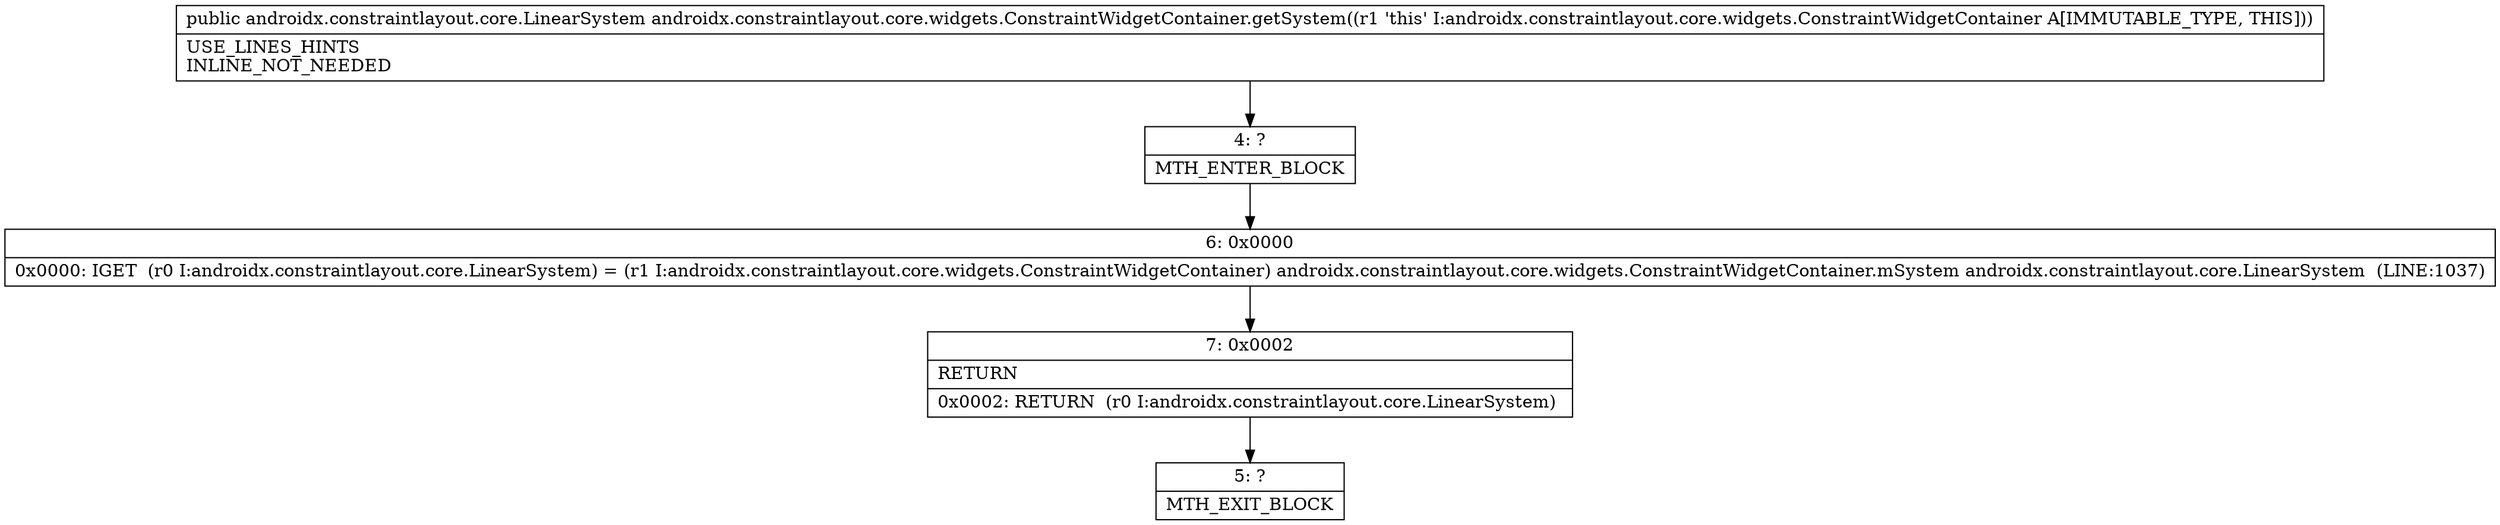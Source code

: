 digraph "CFG forandroidx.constraintlayout.core.widgets.ConstraintWidgetContainer.getSystem()Landroidx\/constraintlayout\/core\/LinearSystem;" {
Node_4 [shape=record,label="{4\:\ ?|MTH_ENTER_BLOCK\l}"];
Node_6 [shape=record,label="{6\:\ 0x0000|0x0000: IGET  (r0 I:androidx.constraintlayout.core.LinearSystem) = (r1 I:androidx.constraintlayout.core.widgets.ConstraintWidgetContainer) androidx.constraintlayout.core.widgets.ConstraintWidgetContainer.mSystem androidx.constraintlayout.core.LinearSystem  (LINE:1037)\l}"];
Node_7 [shape=record,label="{7\:\ 0x0002|RETURN\l|0x0002: RETURN  (r0 I:androidx.constraintlayout.core.LinearSystem) \l}"];
Node_5 [shape=record,label="{5\:\ ?|MTH_EXIT_BLOCK\l}"];
MethodNode[shape=record,label="{public androidx.constraintlayout.core.LinearSystem androidx.constraintlayout.core.widgets.ConstraintWidgetContainer.getSystem((r1 'this' I:androidx.constraintlayout.core.widgets.ConstraintWidgetContainer A[IMMUTABLE_TYPE, THIS]))  | USE_LINES_HINTS\lINLINE_NOT_NEEDED\l}"];
MethodNode -> Node_4;Node_4 -> Node_6;
Node_6 -> Node_7;
Node_7 -> Node_5;
}

